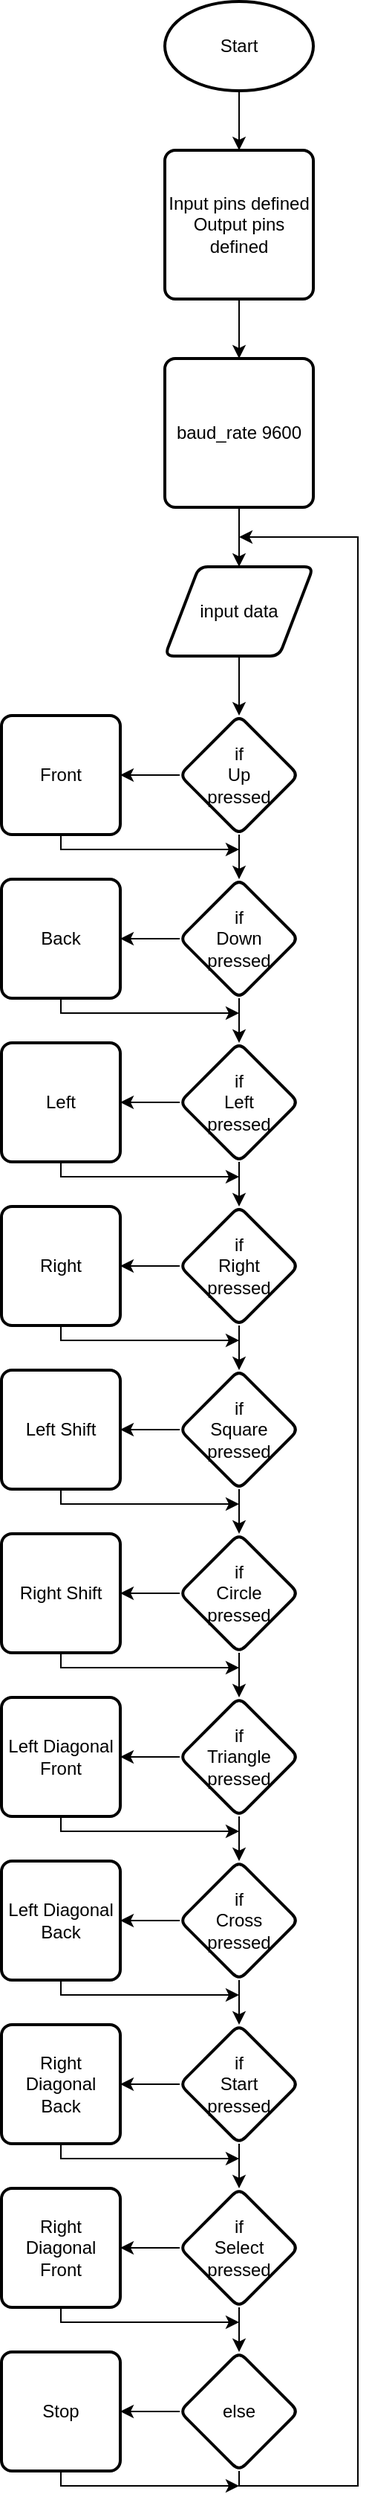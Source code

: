 <mxfile version="20.0.4" type="github"><diagram id="n-WEZVK6t5MiqFEcg7VI" name="Page-1"><mxGraphModel dx="946" dy="521" grid="1" gridSize="10" guides="1" tooltips="1" connect="1" arrows="1" fold="1" page="1" pageScale="1" pageWidth="827" pageHeight="1169" math="0" shadow="0"><root><mxCell id="0"/><mxCell id="1" parent="0"/><mxCell id="OPisTaPza4MSSBhEvKSp-3" value="" style="edgeStyle=orthogonalEdgeStyle;rounded=0;orthogonalLoop=1;jettySize=auto;html=1;entryX=0.5;entryY=0;entryDx=0;entryDy=0;" edge="1" parent="1" source="OPisTaPza4MSSBhEvKSp-1" target="OPisTaPza4MSSBhEvKSp-8"><mxGeometry relative="1" as="geometry"><mxPoint x="400" y="140" as="targetPoint"/></mxGeometry></mxCell><mxCell id="OPisTaPza4MSSBhEvKSp-1" value="Start" style="strokeWidth=2;html=1;shape=mxgraph.flowchart.start_1;whiteSpace=wrap;" vertex="1" parent="1"><mxGeometry x="350" y="10" width="100" height="60" as="geometry"/></mxCell><mxCell id="OPisTaPza4MSSBhEvKSp-16" value="" style="edgeStyle=orthogonalEdgeStyle;rounded=0;orthogonalLoop=1;jettySize=auto;html=1;" edge="1" parent="1" source="OPisTaPza4MSSBhEvKSp-4" target="OPisTaPza4MSSBhEvKSp-15"><mxGeometry relative="1" as="geometry"/></mxCell><mxCell id="OPisTaPza4MSSBhEvKSp-4" value="input data" style="shape=parallelogram;html=1;strokeWidth=2;perimeter=parallelogramPerimeter;whiteSpace=wrap;rounded=1;arcSize=12;size=0.23;" vertex="1" parent="1"><mxGeometry x="350" y="390" width="100" height="60" as="geometry"/></mxCell><mxCell id="OPisTaPza4MSSBhEvKSp-14" value="" style="edgeStyle=orthogonalEdgeStyle;rounded=0;orthogonalLoop=1;jettySize=auto;html=1;" edge="1" parent="1" source="OPisTaPza4MSSBhEvKSp-7" target="OPisTaPza4MSSBhEvKSp-4"><mxGeometry relative="1" as="geometry"/></mxCell><mxCell id="OPisTaPza4MSSBhEvKSp-7" value="baud_rate 9600" style="rounded=1;whiteSpace=wrap;html=1;absoluteArcSize=1;arcSize=14;strokeWidth=2;" vertex="1" parent="1"><mxGeometry x="350" y="250" width="100" height="100" as="geometry"/></mxCell><mxCell id="OPisTaPza4MSSBhEvKSp-11" value="" style="edgeStyle=orthogonalEdgeStyle;rounded=0;orthogonalLoop=1;jettySize=auto;html=1;" edge="1" parent="1" source="OPisTaPza4MSSBhEvKSp-8" target="OPisTaPza4MSSBhEvKSp-7"><mxGeometry relative="1" as="geometry"/></mxCell><mxCell id="OPisTaPza4MSSBhEvKSp-8" value="Input pins defined&lt;br&gt;Output pins defined" style="rounded=1;whiteSpace=wrap;html=1;absoluteArcSize=1;arcSize=14;strokeWidth=2;" vertex="1" parent="1"><mxGeometry x="350" y="110" width="100" height="100" as="geometry"/></mxCell><mxCell id="OPisTaPza4MSSBhEvKSp-18" value="" style="edgeStyle=orthogonalEdgeStyle;rounded=0;orthogonalLoop=1;jettySize=auto;html=1;" edge="1" parent="1" source="OPisTaPza4MSSBhEvKSp-15" target="OPisTaPza4MSSBhEvKSp-17"><mxGeometry relative="1" as="geometry"/></mxCell><mxCell id="OPisTaPza4MSSBhEvKSp-36" value="" style="edgeStyle=orthogonalEdgeStyle;rounded=0;orthogonalLoop=1;jettySize=auto;html=1;entryX=1;entryY=0.5;entryDx=0;entryDy=0;" edge="1" parent="1" source="OPisTaPza4MSSBhEvKSp-15" target="OPisTaPza4MSSBhEvKSp-37"><mxGeometry relative="1" as="geometry"><mxPoint x="300" y="530" as="targetPoint"/></mxGeometry></mxCell><mxCell id="OPisTaPza4MSSBhEvKSp-15" value="if&lt;br&gt;Up&lt;br&gt;pressed" style="rhombus;whiteSpace=wrap;html=1;strokeWidth=2;rounded=1;arcSize=12;" vertex="1" parent="1"><mxGeometry x="360" y="490" width="80" height="80" as="geometry"/></mxCell><mxCell id="OPisTaPza4MSSBhEvKSp-20" value="" style="edgeStyle=orthogonalEdgeStyle;rounded=0;orthogonalLoop=1;jettySize=auto;html=1;" edge="1" parent="1" source="OPisTaPza4MSSBhEvKSp-17" target="OPisTaPza4MSSBhEvKSp-19"><mxGeometry relative="1" as="geometry"/></mxCell><mxCell id="OPisTaPza4MSSBhEvKSp-55" value="" style="edgeStyle=orthogonalEdgeStyle;rounded=0;orthogonalLoop=1;jettySize=auto;html=1;" edge="1" parent="1" source="OPisTaPza4MSSBhEvKSp-17" target="OPisTaPza4MSSBhEvKSp-38"><mxGeometry relative="1" as="geometry"/></mxCell><mxCell id="OPisTaPza4MSSBhEvKSp-17" value="if&lt;br&gt;Down&lt;br&gt;pressed" style="rhombus;whiteSpace=wrap;html=1;strokeWidth=2;rounded=1;arcSize=12;" vertex="1" parent="1"><mxGeometry x="360" y="600" width="80" height="80" as="geometry"/></mxCell><mxCell id="OPisTaPza4MSSBhEvKSp-22" value="" style="edgeStyle=orthogonalEdgeStyle;rounded=0;orthogonalLoop=1;jettySize=auto;html=1;" edge="1" parent="1" source="OPisTaPza4MSSBhEvKSp-19" target="OPisTaPza4MSSBhEvKSp-21"><mxGeometry relative="1" as="geometry"/></mxCell><mxCell id="OPisTaPza4MSSBhEvKSp-54" value="" style="edgeStyle=orthogonalEdgeStyle;rounded=0;orthogonalLoop=1;jettySize=auto;html=1;" edge="1" parent="1" source="OPisTaPza4MSSBhEvKSp-19" target="OPisTaPza4MSSBhEvKSp-39"><mxGeometry relative="1" as="geometry"/></mxCell><mxCell id="OPisTaPza4MSSBhEvKSp-19" value="if&lt;br&gt;Left&lt;br&gt;pressed" style="rhombus;whiteSpace=wrap;html=1;strokeWidth=2;rounded=1;arcSize=12;" vertex="1" parent="1"><mxGeometry x="360" y="710" width="80" height="80" as="geometry"/></mxCell><mxCell id="OPisTaPza4MSSBhEvKSp-24" value="" style="edgeStyle=orthogonalEdgeStyle;rounded=0;orthogonalLoop=1;jettySize=auto;html=1;" edge="1" parent="1" source="OPisTaPza4MSSBhEvKSp-21" target="OPisTaPza4MSSBhEvKSp-23"><mxGeometry relative="1" as="geometry"/></mxCell><mxCell id="OPisTaPza4MSSBhEvKSp-53" value="" style="edgeStyle=orthogonalEdgeStyle;rounded=0;orthogonalLoop=1;jettySize=auto;html=1;" edge="1" parent="1" source="OPisTaPza4MSSBhEvKSp-21" target="OPisTaPza4MSSBhEvKSp-40"><mxGeometry relative="1" as="geometry"/></mxCell><mxCell id="OPisTaPza4MSSBhEvKSp-21" value="if&lt;br&gt;Right&lt;br&gt;pressed" style="rhombus;whiteSpace=wrap;html=1;strokeWidth=2;rounded=1;arcSize=12;" vertex="1" parent="1"><mxGeometry x="360" y="820" width="80" height="80" as="geometry"/></mxCell><mxCell id="OPisTaPza4MSSBhEvKSp-26" value="" style="edgeStyle=orthogonalEdgeStyle;rounded=0;orthogonalLoop=1;jettySize=auto;html=1;" edge="1" parent="1" source="OPisTaPza4MSSBhEvKSp-23" target="OPisTaPza4MSSBhEvKSp-25"><mxGeometry relative="1" as="geometry"/></mxCell><mxCell id="OPisTaPza4MSSBhEvKSp-52" value="" style="edgeStyle=orthogonalEdgeStyle;rounded=0;orthogonalLoop=1;jettySize=auto;html=1;" edge="1" parent="1" source="OPisTaPza4MSSBhEvKSp-23" target="OPisTaPza4MSSBhEvKSp-41"><mxGeometry relative="1" as="geometry"/></mxCell><mxCell id="OPisTaPza4MSSBhEvKSp-23" value="if&lt;br&gt;Square&lt;br&gt;pressed" style="rhombus;whiteSpace=wrap;html=1;strokeWidth=2;rounded=1;arcSize=12;" vertex="1" parent="1"><mxGeometry x="360" y="930" width="80" height="80" as="geometry"/></mxCell><mxCell id="OPisTaPza4MSSBhEvKSp-28" value="" style="edgeStyle=orthogonalEdgeStyle;rounded=0;orthogonalLoop=1;jettySize=auto;html=1;" edge="1" parent="1" source="OPisTaPza4MSSBhEvKSp-25" target="OPisTaPza4MSSBhEvKSp-27"><mxGeometry relative="1" as="geometry"/></mxCell><mxCell id="OPisTaPza4MSSBhEvKSp-51" value="" style="edgeStyle=orthogonalEdgeStyle;rounded=0;orthogonalLoop=1;jettySize=auto;html=1;" edge="1" parent="1" source="OPisTaPza4MSSBhEvKSp-25" target="OPisTaPza4MSSBhEvKSp-42"><mxGeometry relative="1" as="geometry"/></mxCell><mxCell id="OPisTaPza4MSSBhEvKSp-25" value="if&lt;br&gt;Circle&lt;br&gt;pressed" style="rhombus;whiteSpace=wrap;html=1;strokeWidth=2;rounded=1;arcSize=12;" vertex="1" parent="1"><mxGeometry x="360" y="1040" width="80" height="80" as="geometry"/></mxCell><mxCell id="OPisTaPza4MSSBhEvKSp-30" value="" style="edgeStyle=orthogonalEdgeStyle;rounded=0;orthogonalLoop=1;jettySize=auto;html=1;" edge="1" parent="1" source="OPisTaPza4MSSBhEvKSp-27" target="OPisTaPza4MSSBhEvKSp-29"><mxGeometry relative="1" as="geometry"/></mxCell><mxCell id="OPisTaPza4MSSBhEvKSp-50" value="" style="edgeStyle=orthogonalEdgeStyle;rounded=0;orthogonalLoop=1;jettySize=auto;html=1;" edge="1" parent="1" source="OPisTaPza4MSSBhEvKSp-27" target="OPisTaPza4MSSBhEvKSp-43"><mxGeometry relative="1" as="geometry"/></mxCell><mxCell id="OPisTaPza4MSSBhEvKSp-27" value="if&lt;br&gt;Triangle&lt;br&gt;pressed" style="rhombus;whiteSpace=wrap;html=1;strokeWidth=2;rounded=1;arcSize=12;" vertex="1" parent="1"><mxGeometry x="360" y="1150" width="80" height="80" as="geometry"/></mxCell><mxCell id="OPisTaPza4MSSBhEvKSp-32" value="" style="edgeStyle=orthogonalEdgeStyle;rounded=0;orthogonalLoop=1;jettySize=auto;html=1;" edge="1" parent="1" source="OPisTaPza4MSSBhEvKSp-29" target="OPisTaPza4MSSBhEvKSp-31"><mxGeometry relative="1" as="geometry"/></mxCell><mxCell id="OPisTaPza4MSSBhEvKSp-49" value="" style="edgeStyle=orthogonalEdgeStyle;rounded=0;orthogonalLoop=1;jettySize=auto;html=1;" edge="1" parent="1" source="OPisTaPza4MSSBhEvKSp-29" target="OPisTaPza4MSSBhEvKSp-44"><mxGeometry relative="1" as="geometry"/></mxCell><mxCell id="OPisTaPza4MSSBhEvKSp-29" value="if&lt;br&gt;Cross&lt;br&gt;pressed" style="rhombus;whiteSpace=wrap;html=1;strokeWidth=2;rounded=1;arcSize=12;" vertex="1" parent="1"><mxGeometry x="360" y="1260" width="80" height="80" as="geometry"/></mxCell><mxCell id="OPisTaPza4MSSBhEvKSp-34" value="" style="edgeStyle=orthogonalEdgeStyle;rounded=0;orthogonalLoop=1;jettySize=auto;html=1;" edge="1" parent="1" source="OPisTaPza4MSSBhEvKSp-31" target="OPisTaPza4MSSBhEvKSp-33"><mxGeometry relative="1" as="geometry"/></mxCell><mxCell id="OPisTaPza4MSSBhEvKSp-48" value="" style="edgeStyle=orthogonalEdgeStyle;rounded=0;orthogonalLoop=1;jettySize=auto;html=1;" edge="1" parent="1" source="OPisTaPza4MSSBhEvKSp-31" target="OPisTaPza4MSSBhEvKSp-45"><mxGeometry relative="1" as="geometry"/></mxCell><mxCell id="OPisTaPza4MSSBhEvKSp-31" value="if&lt;br&gt;Start&lt;br&gt;pressed" style="rhombus;whiteSpace=wrap;html=1;strokeWidth=2;rounded=1;arcSize=12;" vertex="1" parent="1"><mxGeometry x="360" y="1370" width="80" height="80" as="geometry"/></mxCell><mxCell id="OPisTaPza4MSSBhEvKSp-47" value="" style="edgeStyle=orthogonalEdgeStyle;rounded=0;orthogonalLoop=1;jettySize=auto;html=1;" edge="1" parent="1" source="OPisTaPza4MSSBhEvKSp-33" target="OPisTaPza4MSSBhEvKSp-46"><mxGeometry relative="1" as="geometry"/></mxCell><mxCell id="OPisTaPza4MSSBhEvKSp-57" value="" style="edgeStyle=orthogonalEdgeStyle;rounded=0;orthogonalLoop=1;jettySize=auto;html=1;" edge="1" parent="1" source="OPisTaPza4MSSBhEvKSp-33" target="OPisTaPza4MSSBhEvKSp-56"><mxGeometry relative="1" as="geometry"/></mxCell><mxCell id="OPisTaPza4MSSBhEvKSp-33" value="if&lt;br&gt;Select&lt;br&gt;pressed" style="rhombus;whiteSpace=wrap;html=1;strokeWidth=2;rounded=1;arcSize=12;" vertex="1" parent="1"><mxGeometry x="360" y="1480" width="80" height="80" as="geometry"/></mxCell><mxCell id="OPisTaPza4MSSBhEvKSp-61" style="edgeStyle=orthogonalEdgeStyle;rounded=0;orthogonalLoop=1;jettySize=auto;html=1;" edge="1" parent="1" source="OPisTaPza4MSSBhEvKSp-37"><mxGeometry relative="1" as="geometry"><mxPoint x="400" y="580" as="targetPoint"/><Array as="points"><mxPoint x="280" y="580"/><mxPoint x="400" y="580"/></Array></mxGeometry></mxCell><mxCell id="OPisTaPza4MSSBhEvKSp-37" value="Front" style="rounded=1;whiteSpace=wrap;html=1;absoluteArcSize=1;arcSize=14;strokeWidth=2;" vertex="1" parent="1"><mxGeometry x="240" y="490" width="80" height="80" as="geometry"/></mxCell><mxCell id="OPisTaPza4MSSBhEvKSp-38" value="Back" style="rounded=1;whiteSpace=wrap;html=1;absoluteArcSize=1;arcSize=14;strokeWidth=2;" vertex="1" parent="1"><mxGeometry x="240" y="600" width="80" height="80" as="geometry"/></mxCell><mxCell id="OPisTaPza4MSSBhEvKSp-39" value="Left" style="rounded=1;whiteSpace=wrap;html=1;absoluteArcSize=1;arcSize=14;strokeWidth=2;" vertex="1" parent="1"><mxGeometry x="240" y="710" width="80" height="80" as="geometry"/></mxCell><mxCell id="OPisTaPza4MSSBhEvKSp-40" value="Right" style="rounded=1;whiteSpace=wrap;html=1;absoluteArcSize=1;arcSize=14;strokeWidth=2;" vertex="1" parent="1"><mxGeometry x="240" y="820" width="80" height="80" as="geometry"/></mxCell><mxCell id="OPisTaPza4MSSBhEvKSp-41" value="Left Shift" style="rounded=1;whiteSpace=wrap;html=1;absoluteArcSize=1;arcSize=14;strokeWidth=2;" vertex="1" parent="1"><mxGeometry x="240" y="930" width="80" height="80" as="geometry"/></mxCell><mxCell id="OPisTaPza4MSSBhEvKSp-42" value="Right Shift" style="rounded=1;whiteSpace=wrap;html=1;absoluteArcSize=1;arcSize=14;strokeWidth=2;" vertex="1" parent="1"><mxGeometry x="240" y="1040" width="80" height="80" as="geometry"/></mxCell><mxCell id="OPisTaPza4MSSBhEvKSp-43" value="Left Diagonal Front" style="rounded=1;whiteSpace=wrap;html=1;absoluteArcSize=1;arcSize=14;strokeWidth=2;" vertex="1" parent="1"><mxGeometry x="240" y="1150" width="80" height="80" as="geometry"/></mxCell><mxCell id="OPisTaPza4MSSBhEvKSp-44" value="Left Diagonal Back" style="rounded=1;whiteSpace=wrap;html=1;absoluteArcSize=1;arcSize=14;strokeWidth=2;" vertex="1" parent="1"><mxGeometry x="240" y="1260" width="80" height="80" as="geometry"/></mxCell><mxCell id="OPisTaPza4MSSBhEvKSp-45" value="Right Diagonal&lt;br&gt;Back" style="rounded=1;whiteSpace=wrap;html=1;absoluteArcSize=1;arcSize=14;strokeWidth=2;" vertex="1" parent="1"><mxGeometry x="240" y="1370" width="80" height="80" as="geometry"/></mxCell><mxCell id="OPisTaPza4MSSBhEvKSp-46" value="Right Diagonal Front" style="rounded=1;whiteSpace=wrap;html=1;absoluteArcSize=1;arcSize=14;strokeWidth=2;" vertex="1" parent="1"><mxGeometry x="240" y="1480" width="80" height="80" as="geometry"/></mxCell><mxCell id="OPisTaPza4MSSBhEvKSp-59" value="" style="edgeStyle=orthogonalEdgeStyle;rounded=0;orthogonalLoop=1;jettySize=auto;html=1;" edge="1" parent="1" source="OPisTaPza4MSSBhEvKSp-56" target="OPisTaPza4MSSBhEvKSp-58"><mxGeometry relative="1" as="geometry"/></mxCell><mxCell id="OPisTaPza4MSSBhEvKSp-72" style="edgeStyle=orthogonalEdgeStyle;rounded=0;orthogonalLoop=1;jettySize=auto;html=1;" edge="1" parent="1" source="OPisTaPza4MSSBhEvKSp-56"><mxGeometry relative="1" as="geometry"><mxPoint x="400" y="370" as="targetPoint"/><Array as="points"><mxPoint x="400" y="1680"/><mxPoint x="480" y="1680"/></Array></mxGeometry></mxCell><mxCell id="OPisTaPza4MSSBhEvKSp-56" value="else" style="rhombus;whiteSpace=wrap;html=1;strokeWidth=2;rounded=1;arcSize=12;" vertex="1" parent="1"><mxGeometry x="360" y="1590" width="80" height="80" as="geometry"/></mxCell><mxCell id="OPisTaPza4MSSBhEvKSp-58" value="Stop" style="rounded=1;whiteSpace=wrap;html=1;absoluteArcSize=1;arcSize=14;strokeWidth=2;" vertex="1" parent="1"><mxGeometry x="240" y="1590" width="80" height="80" as="geometry"/></mxCell><mxCell id="OPisTaPza4MSSBhEvKSp-62" style="edgeStyle=orthogonalEdgeStyle;rounded=0;orthogonalLoop=1;jettySize=auto;html=1;" edge="1" parent="1"><mxGeometry relative="1" as="geometry"><mxPoint x="400" y="690" as="targetPoint"/><mxPoint x="280" y="680" as="sourcePoint"/><Array as="points"><mxPoint x="280" y="690"/><mxPoint x="400" y="690"/></Array></mxGeometry></mxCell><mxCell id="OPisTaPza4MSSBhEvKSp-63" style="edgeStyle=orthogonalEdgeStyle;rounded=0;orthogonalLoop=1;jettySize=auto;html=1;" edge="1" parent="1"><mxGeometry relative="1" as="geometry"><mxPoint x="400" y="800" as="targetPoint"/><mxPoint x="280" y="790" as="sourcePoint"/><Array as="points"><mxPoint x="280" y="800"/><mxPoint x="400" y="800"/></Array></mxGeometry></mxCell><mxCell id="OPisTaPza4MSSBhEvKSp-64" style="edgeStyle=orthogonalEdgeStyle;rounded=0;orthogonalLoop=1;jettySize=auto;html=1;" edge="1" parent="1"><mxGeometry relative="1" as="geometry"><mxPoint x="400" y="910" as="targetPoint"/><mxPoint x="280" y="900" as="sourcePoint"/><Array as="points"><mxPoint x="280" y="910"/><mxPoint x="400" y="910"/></Array></mxGeometry></mxCell><mxCell id="OPisTaPza4MSSBhEvKSp-65" style="edgeStyle=orthogonalEdgeStyle;rounded=0;orthogonalLoop=1;jettySize=auto;html=1;" edge="1" parent="1"><mxGeometry relative="1" as="geometry"><mxPoint x="400" y="1020" as="targetPoint"/><mxPoint x="280" y="1010" as="sourcePoint"/><Array as="points"><mxPoint x="280" y="1020"/><mxPoint x="400" y="1020"/></Array></mxGeometry></mxCell><mxCell id="OPisTaPza4MSSBhEvKSp-66" style="edgeStyle=orthogonalEdgeStyle;rounded=0;orthogonalLoop=1;jettySize=auto;html=1;" edge="1" parent="1"><mxGeometry relative="1" as="geometry"><mxPoint x="400" y="1130" as="targetPoint"/><mxPoint x="280" y="1120" as="sourcePoint"/><Array as="points"><mxPoint x="280" y="1130"/><mxPoint x="400" y="1130"/></Array></mxGeometry></mxCell><mxCell id="OPisTaPza4MSSBhEvKSp-67" style="edgeStyle=orthogonalEdgeStyle;rounded=0;orthogonalLoop=1;jettySize=auto;html=1;" edge="1" parent="1"><mxGeometry relative="1" as="geometry"><mxPoint x="400" y="1240" as="targetPoint"/><mxPoint x="280" y="1230" as="sourcePoint"/><Array as="points"><mxPoint x="280" y="1240"/><mxPoint x="400" y="1240"/></Array></mxGeometry></mxCell><mxCell id="OPisTaPza4MSSBhEvKSp-68" style="edgeStyle=orthogonalEdgeStyle;rounded=0;orthogonalLoop=1;jettySize=auto;html=1;" edge="1" parent="1"><mxGeometry relative="1" as="geometry"><mxPoint x="400" y="1460" as="targetPoint"/><mxPoint x="280" y="1450" as="sourcePoint"/><Array as="points"><mxPoint x="280" y="1460"/><mxPoint x="400" y="1460"/></Array></mxGeometry></mxCell><mxCell id="OPisTaPza4MSSBhEvKSp-69" style="edgeStyle=orthogonalEdgeStyle;rounded=0;orthogonalLoop=1;jettySize=auto;html=1;" edge="1" parent="1"><mxGeometry relative="1" as="geometry"><mxPoint x="400" y="1350" as="targetPoint"/><mxPoint x="280" y="1340" as="sourcePoint"/><Array as="points"><mxPoint x="280" y="1350"/><mxPoint x="400" y="1350"/></Array></mxGeometry></mxCell><mxCell id="OPisTaPza4MSSBhEvKSp-70" style="edgeStyle=orthogonalEdgeStyle;rounded=0;orthogonalLoop=1;jettySize=auto;html=1;" edge="1" parent="1"><mxGeometry relative="1" as="geometry"><mxPoint x="400" y="1570" as="targetPoint"/><mxPoint x="280" y="1560" as="sourcePoint"/><Array as="points"><mxPoint x="280" y="1570"/><mxPoint x="400" y="1570"/></Array></mxGeometry></mxCell><mxCell id="OPisTaPza4MSSBhEvKSp-71" style="edgeStyle=orthogonalEdgeStyle;rounded=0;orthogonalLoop=1;jettySize=auto;html=1;" edge="1" parent="1"><mxGeometry relative="1" as="geometry"><mxPoint x="400" y="1680" as="targetPoint"/><mxPoint x="280" y="1670" as="sourcePoint"/><Array as="points"><mxPoint x="280" y="1680"/><mxPoint x="400" y="1680"/></Array></mxGeometry></mxCell></root></mxGraphModel></diagram></mxfile>